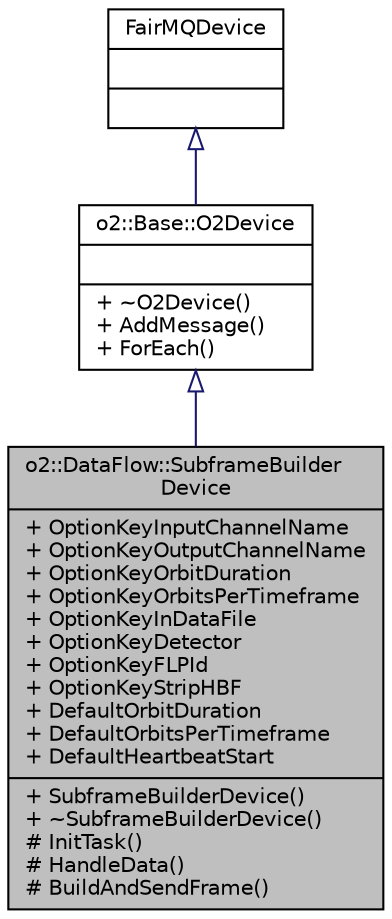 digraph "o2::DataFlow::SubframeBuilderDevice"
{
 // INTERACTIVE_SVG=YES
  bgcolor="transparent";
  edge [fontname="Helvetica",fontsize="10",labelfontname="Helvetica",labelfontsize="10"];
  node [fontname="Helvetica",fontsize="10",shape=record];
  Node1 [label="{o2::DataFlow::SubframeBuilder\lDevice\n|+ OptionKeyInputChannelName\l+ OptionKeyOutputChannelName\l+ OptionKeyOrbitDuration\l+ OptionKeyOrbitsPerTimeframe\l+ OptionKeyInDataFile\l+ OptionKeyDetector\l+ OptionKeyFLPId\l+ OptionKeyStripHBF\l+ DefaultOrbitDuration\l+ DefaultOrbitsPerTimeframe\l+ DefaultHeartbeatStart\l|+ SubframeBuilderDevice()\l+ ~SubframeBuilderDevice()\l# InitTask()\l# HandleData()\l# BuildAndSendFrame()\l}",height=0.2,width=0.4,color="black", fillcolor="grey75", style="filled" fontcolor="black"];
  Node2 -> Node1 [dir="back",color="midnightblue",fontsize="10",style="solid",arrowtail="onormal",fontname="Helvetica"];
  Node2 [label="{o2::Base::O2Device\n||+ ~O2Device()\l+ AddMessage()\l+ ForEach()\l}",height=0.2,width=0.4,color="black",URL="$da/df6/classo2_1_1Base_1_1O2Device.html"];
  Node3 -> Node2 [dir="back",color="midnightblue",fontsize="10",style="solid",arrowtail="onormal",fontname="Helvetica"];
  Node3 [label="{FairMQDevice\n||}",height=0.2,width=0.4,color="black",URL="$db/dfe/classFairMQDevice.html"];
}
